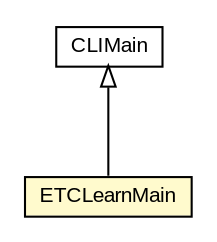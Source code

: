 #!/usr/local/bin/dot
#
# Class diagram 
# Generated by UMLGraph version R5_6-24-gf6e263 (http://www.umlgraph.org/)
#

digraph G {
	edge [fontname="arial",fontsize=10,labelfontname="arial",labelfontsize=10];
	node [fontname="arial",fontsize=10,shape=plaintext];
	nodesep=0.25;
	ranksep=0.5;
	// edu.arizona.biosemantics.semanticmarkup.ETCLearnMain
	c58219 [label=<<table title="edu.arizona.biosemantics.semanticmarkup.ETCLearnMain" border="0" cellborder="1" cellspacing="0" cellpadding="2" port="p" bgcolor="lemonChiffon" href="./ETCLearnMain.html">
		<tr><td><table border="0" cellspacing="0" cellpadding="1">
<tr><td align="center" balign="center"> ETCLearnMain </td></tr>
		</table></td></tr>
		</table>>, URL="./ETCLearnMain.html", fontname="arial", fontcolor="black", fontsize=10.0];
	// edu.arizona.biosemantics.semanticmarkup.CLIMain
	c58220 [label=<<table title="edu.arizona.biosemantics.semanticmarkup.CLIMain" border="0" cellborder="1" cellspacing="0" cellpadding="2" port="p" href="./CLIMain.html">
		<tr><td><table border="0" cellspacing="0" cellpadding="1">
<tr><td align="center" balign="center"> CLIMain </td></tr>
		</table></td></tr>
		</table>>, URL="./CLIMain.html", fontname="arial", fontcolor="black", fontsize=10.0];
	//edu.arizona.biosemantics.semanticmarkup.ETCLearnMain extends edu.arizona.biosemantics.semanticmarkup.CLIMain
	c58220:p -> c58219:p [dir=back,arrowtail=empty];
}

